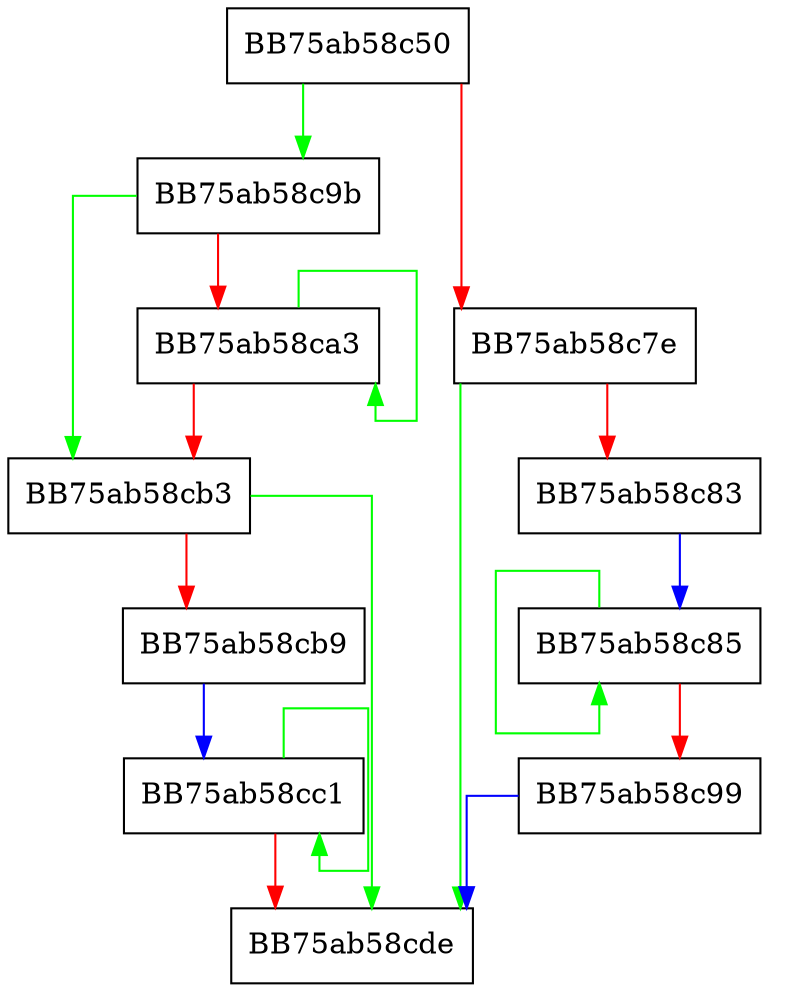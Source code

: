 digraph statPush {
  node [shape="box"];
  graph [splines=ortho];
  BB75ab58c50 -> BB75ab58c9b [color="green"];
  BB75ab58c50 -> BB75ab58c7e [color="red"];
  BB75ab58c7e -> BB75ab58cde [color="green"];
  BB75ab58c7e -> BB75ab58c83 [color="red"];
  BB75ab58c83 -> BB75ab58c85 [color="blue"];
  BB75ab58c85 -> BB75ab58c85 [color="green"];
  BB75ab58c85 -> BB75ab58c99 [color="red"];
  BB75ab58c99 -> BB75ab58cde [color="blue"];
  BB75ab58c9b -> BB75ab58cb3 [color="green"];
  BB75ab58c9b -> BB75ab58ca3 [color="red"];
  BB75ab58ca3 -> BB75ab58ca3 [color="green"];
  BB75ab58ca3 -> BB75ab58cb3 [color="red"];
  BB75ab58cb3 -> BB75ab58cde [color="green"];
  BB75ab58cb3 -> BB75ab58cb9 [color="red"];
  BB75ab58cb9 -> BB75ab58cc1 [color="blue"];
  BB75ab58cc1 -> BB75ab58cc1 [color="green"];
  BB75ab58cc1 -> BB75ab58cde [color="red"];
}